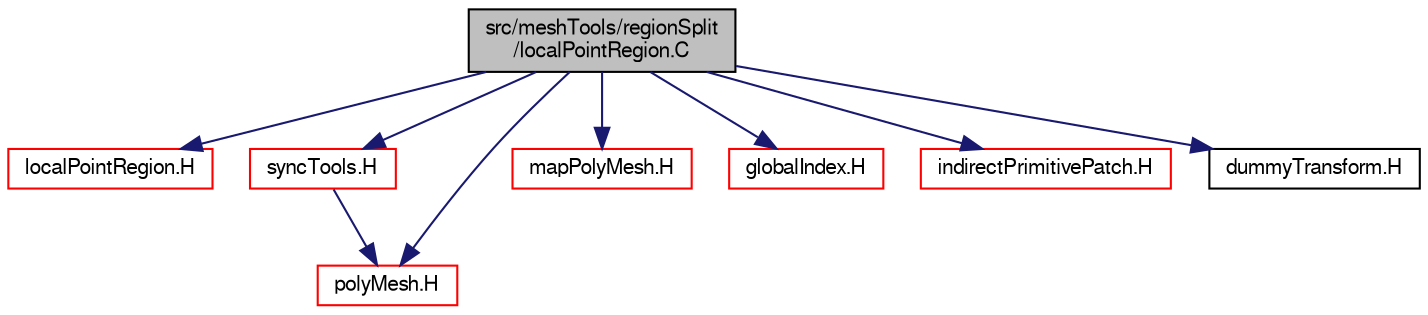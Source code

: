 digraph "src/meshTools/regionSplit/localPointRegion.C"
{
  bgcolor="transparent";
  edge [fontname="FreeSans",fontsize="10",labelfontname="FreeSans",labelfontsize="10"];
  node [fontname="FreeSans",fontsize="10",shape=record];
  Node0 [label="src/meshTools/regionSplit\l/localPointRegion.C",height=0.2,width=0.4,color="black", fillcolor="grey75", style="filled", fontcolor="black"];
  Node0 -> Node1 [color="midnightblue",fontsize="10",style="solid",fontname="FreeSans"];
  Node1 [label="localPointRegion.H",height=0.2,width=0.4,color="red",URL="$a07766.html"];
  Node0 -> Node152 [color="midnightblue",fontsize="10",style="solid",fontname="FreeSans"];
  Node152 [label="syncTools.H",height=0.2,width=0.4,color="red",URL="$a11768.html"];
  Node152 -> Node161 [color="midnightblue",fontsize="10",style="solid",fontname="FreeSans"];
  Node161 [label="polyMesh.H",height=0.2,width=0.4,color="red",URL="$a11630.html"];
  Node0 -> Node161 [color="midnightblue",fontsize="10",style="solid",fontname="FreeSans"];
  Node0 -> Node235 [color="midnightblue",fontsize="10",style="solid",fontname="FreeSans"];
  Node235 [label="mapPolyMesh.H",height=0.2,width=0.4,color="red",URL="$a11597.html"];
  Node0 -> Node238 [color="midnightblue",fontsize="10",style="solid",fontname="FreeSans"];
  Node238 [label="globalIndex.H",height=0.2,width=0.4,color="red",URL="$a11522.html"];
  Node0 -> Node240 [color="midnightblue",fontsize="10",style="solid",fontname="FreeSans"];
  Node240 [label="indirectPrimitivePatch.H",height=0.2,width=0.4,color="red",URL="$a11987.html"];
  Node0 -> Node243 [color="midnightblue",fontsize="10",style="solid",fontname="FreeSans"];
  Node243 [label="dummyTransform.H",height=0.2,width=0.4,color="black",URL="$a11762.html",tooltip="Dummy transform to be used with syncTools. "];
}
